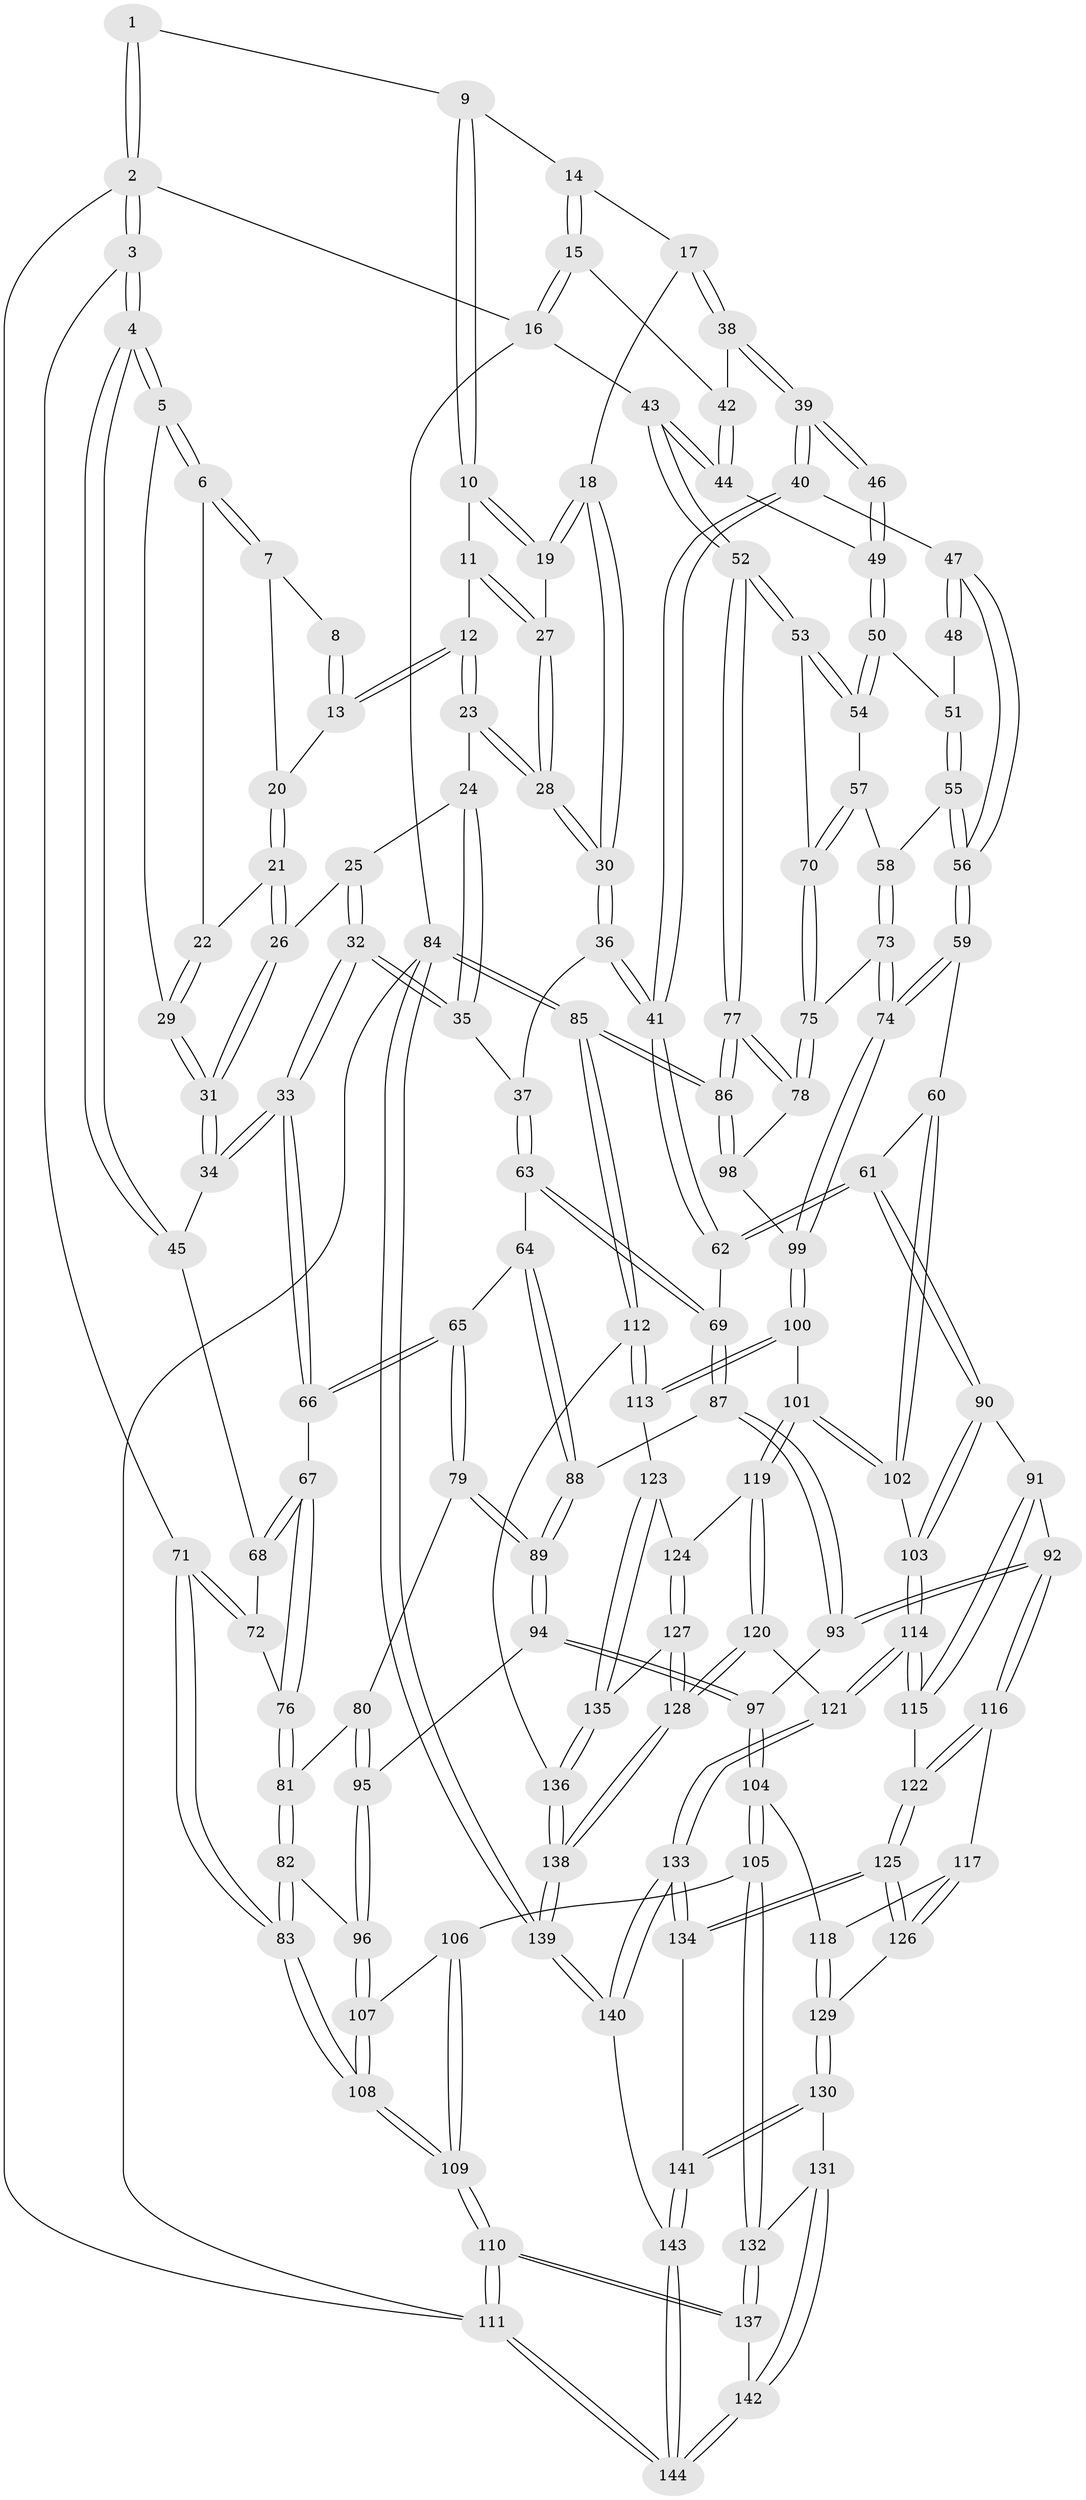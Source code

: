 // Generated by graph-tools (version 1.1) at 2025/17/03/09/25 04:17:09]
// undirected, 144 vertices, 357 edges
graph export_dot {
graph [start="1"]
  node [color=gray90,style=filled];
  1 [pos="+0.15063905147306825+0"];
  2 [pos="+0+0"];
  3 [pos="+0+0.22241332917202902"];
  4 [pos="+0+0.21943053712622348"];
  5 [pos="+0+0.1542392505937261"];
  6 [pos="+0.05512453817105012+0.08671352423612605"];
  7 [pos="+0.09383814672382794+0.03767454007286868"];
  8 [pos="+0.12914521155157582+0"];
  9 [pos="+0.33084893413773236+0"];
  10 [pos="+0.3310021708014494+0"];
  11 [pos="+0.314085547545812+0.05912398207209887"];
  12 [pos="+0.2569909279372544+0.10121677518803607"];
  13 [pos="+0.22570716153707548+0.0947889959010974"];
  14 [pos="+0.5878702339844455+0"];
  15 [pos="+1+0"];
  16 [pos="+1+0"];
  17 [pos="+0.5703724129403379+0.11231814790323526"];
  18 [pos="+0.5370912855356863+0.1207214853956145"];
  19 [pos="+0.4989491864138536+0.10962776059743744"];
  20 [pos="+0.18804276750245646+0.09678176508799965"];
  21 [pos="+0.1531908620481645+0.16056097440924555"];
  22 [pos="+0.13854873375365642+0.1583812253877222"];
  23 [pos="+0.24780495658040652+0.17419103574529934"];
  24 [pos="+0.240038954048023+0.18086148842943095"];
  25 [pos="+0.22993695383116605+0.18282023681133872"];
  26 [pos="+0.17876771902122673+0.19012938573725177"];
  27 [pos="+0.3554461951095509+0.11428415917897351"];
  28 [pos="+0.3745317855168025+0.24299851509722664"];
  29 [pos="+0.0976724883632235+0.20526417214717016"];
  30 [pos="+0.3821701562025531+0.2556487472882877"];
  31 [pos="+0.14403802803196394+0.2729836131878078"];
  32 [pos="+0.16386197485194706+0.32428607536780063"];
  33 [pos="+0.16137024378179132+0.3244007402566103"];
  34 [pos="+0.14616006504970544+0.3175396036694267"];
  35 [pos="+0.23763365575646048+0.32273236463016614"];
  36 [pos="+0.3808777134295613+0.29909063110677747"];
  37 [pos="+0.24468621857077463+0.32481400363731977"];
  38 [pos="+0.6367363944987647+0.18424061381159443"];
  39 [pos="+0.6378426687479191+0.18794573051651858"];
  40 [pos="+0.6401698081935717+0.25905586348564363"];
  41 [pos="+0.45461764389834225+0.3879555617999013"];
  42 [pos="+0.6893463270195618+0.14332551488722955"];
  43 [pos="+1+0"];
  44 [pos="+1+0.10450619445081809"];
  45 [pos="+0.10614916769399074+0.32624890190349104"];
  46 [pos="+0.809727666371428+0.19236868238076066"];
  47 [pos="+0.6619509119228348+0.2810973129744128"];
  48 [pos="+0.7636013139348716+0.27071630820903847"];
  49 [pos="+0.9466484104459538+0.17968846669851674"];
  50 [pos="+0.8986560362337214+0.2594207163331759"];
  51 [pos="+0.8836818353491149+0.27338029616100606"];
  52 [pos="+1+0.39703213533785525"];
  53 [pos="+1+0.4215686615536245"];
  54 [pos="+0.9521656571234733+0.37653021688891886"];
  55 [pos="+0.8504201297086954+0.34164683098330206"];
  56 [pos="+0.7076272824784584+0.3699794549968921"];
  57 [pos="+0.8882369004462556+0.39577602011966195"];
  58 [pos="+0.8637626709853156+0.39299862450034057"];
  59 [pos="+0.7096748392627733+0.49970648456496947"];
  60 [pos="+0.6976560482459447+0.5062668082119404"];
  61 [pos="+0.5468459643487109+0.5344573893268868"];
  62 [pos="+0.4546361448893846+0.39011184180965763"];
  63 [pos="+0.26168236254770855+0.43903078430714293"];
  64 [pos="+0.21069313990609592+0.480235049123269"];
  65 [pos="+0.1809550775670103+0.4760752829559966"];
  66 [pos="+0.16868859708423742+0.45601958800544995"];
  67 [pos="+0.10284682337529939+0.447671916525441"];
  68 [pos="+0.08233150583673308+0.38867273052671003"];
  69 [pos="+0.3533280297954962+0.4655547458065523"];
  70 [pos="+0.9666467418301149+0.45056505297998123"];
  71 [pos="+0+0.41872200554495537"];
  72 [pos="+0.04081226871195039+0.4226718600885457"];
  73 [pos="+0.8278502242879887+0.508543750127273"];
  74 [pos="+0.8084232278183083+0.5274015580448267"];
  75 [pos="+0.9435237764631841+0.47466748704175016"];
  76 [pos="+0.06928398481315108+0.47886123874894326"];
  77 [pos="+1+0.6258655721644145"];
  78 [pos="+0.9915427307726639+0.5758363201504979"];
  79 [pos="+0.1478452966845885+0.5186091097483846"];
  80 [pos="+0.13520504223309252+0.5265172879273206"];
  81 [pos="+0.05934679438663902+0.5166320352733541"];
  82 [pos="+0.0215101050745063+0.5397255392435312"];
  83 [pos="+0+0.5061122267577048"];
  84 [pos="+1+1"];
  85 [pos="+1+0.9843692720804921"];
  86 [pos="+1+0.9254517172426159"];
  87 [pos="+0.3315307236101659+0.5270251748828461"];
  88 [pos="+0.2540191152535611+0.5445414257084555"];
  89 [pos="+0.2287167360611771+0.6065270969905828"];
  90 [pos="+0.5325128293292398+0.569924339662026"];
  91 [pos="+0.4750953506971696+0.620702986827388"];
  92 [pos="+0.4284122546294329+0.6475698282458475"];
  93 [pos="+0.3803653595080897+0.6272528622841989"];
  94 [pos="+0.22769002555517295+0.6149553032107085"];
  95 [pos="+0.13365327639553856+0.60740254300613"];
  96 [pos="+0.08628843360552264+0.6425163266873755"];
  97 [pos="+0.25014582600120006+0.6600310417806391"];
  98 [pos="+0.8665826044172427+0.6037920279942934"];
  99 [pos="+0.8481042867850334+0.6024679823010106"];
  100 [pos="+0.8288055380798142+0.6813301334150118"];
  101 [pos="+0.7333497200085708+0.7024009488050832"];
  102 [pos="+0.6960433873250975+0.6767463409347588"];
  103 [pos="+0.6180402473739619+0.6951426755214613"];
  104 [pos="+0.2324850216773551+0.7138791584803201"];
  105 [pos="+0.12096104573133118+0.7527600872719101"];
  106 [pos="+0.09161246751735283+0.702564559980382"];
  107 [pos="+0.08356877437258226+0.6568046002044113"];
  108 [pos="+0+0.6248107044281236"];
  109 [pos="+0+0.7322925351506752"];
  110 [pos="+0+1"];
  111 [pos="+0+1"];
  112 [pos="+1+0.8433441238044103"];
  113 [pos="+0.8573695759635268+0.7443543042930129"];
  114 [pos="+0.6001846601438984+0.7889425998000553"];
  115 [pos="+0.558930640199556+0.7668877724676955"];
  116 [pos="+0.41960977220748924+0.7119265218329903"];
  117 [pos="+0.38277297732105475+0.7285876142983815"];
  118 [pos="+0.26440358994655955+0.7483541049348813"];
  119 [pos="+0.7202543273407743+0.7457938692050873"];
  120 [pos="+0.6458467649813472+0.8105676741221849"];
  121 [pos="+0.6059156300141723+0.8044796374252503"];
  122 [pos="+0.43600439579509004+0.7550510664743669"];
  123 [pos="+0.803463142349134+0.7950384490460511"];
  124 [pos="+0.7609408746969766+0.7898695308883278"];
  125 [pos="+0.4309395822788041+0.8542729121068487"];
  126 [pos="+0.30597909199308404+0.8448270769511149"];
  127 [pos="+0.7260016867565957+0.8239936759673011"];
  128 [pos="+0.6873945037422535+0.8420626882739628"];
  129 [pos="+0.2948555822798506+0.84613881856177"];
  130 [pos="+0.27979591435516843+0.8659982398677805"];
  131 [pos="+0.17931957547526536+0.8737205547044771"];
  132 [pos="+0.11541318701972184+0.7693907986510086"];
  133 [pos="+0.5092436750744055+0.9425751680982789"];
  134 [pos="+0.4448743786725197+0.8722360147933259"];
  135 [pos="+0.7955719787335085+0.8432275527375056"];
  136 [pos="+0.7968669122678776+0.8585572504502723"];
  137 [pos="+0+0.8660626207145321"];
  138 [pos="+0.754034668509322+0.9694744557273723"];
  139 [pos="+0.7823462005736448+1"];
  140 [pos="+0.5306454673414708+1"];
  141 [pos="+0.2951623501481838+0.9511164446590646"];
  142 [pos="+0.1600800631271544+0.9147526172213105"];
  143 [pos="+0.3104638598456216+1"];
  144 [pos="+0.12603792764656468+1"];
  1 -- 2;
  1 -- 2;
  1 -- 9;
  2 -- 3;
  2 -- 3;
  2 -- 16;
  2 -- 111;
  3 -- 4;
  3 -- 4;
  3 -- 71;
  4 -- 5;
  4 -- 5;
  4 -- 45;
  4 -- 45;
  5 -- 6;
  5 -- 6;
  5 -- 29;
  6 -- 7;
  6 -- 7;
  6 -- 22;
  7 -- 8;
  7 -- 20;
  8 -- 13;
  8 -- 13;
  9 -- 10;
  9 -- 10;
  9 -- 14;
  10 -- 11;
  10 -- 19;
  10 -- 19;
  11 -- 12;
  11 -- 27;
  11 -- 27;
  12 -- 13;
  12 -- 13;
  12 -- 23;
  12 -- 23;
  13 -- 20;
  14 -- 15;
  14 -- 15;
  14 -- 17;
  15 -- 16;
  15 -- 16;
  15 -- 42;
  16 -- 43;
  16 -- 84;
  17 -- 18;
  17 -- 38;
  17 -- 38;
  18 -- 19;
  18 -- 19;
  18 -- 30;
  18 -- 30;
  19 -- 27;
  20 -- 21;
  20 -- 21;
  21 -- 22;
  21 -- 26;
  21 -- 26;
  22 -- 29;
  22 -- 29;
  23 -- 24;
  23 -- 28;
  23 -- 28;
  24 -- 25;
  24 -- 35;
  24 -- 35;
  25 -- 26;
  25 -- 32;
  25 -- 32;
  26 -- 31;
  26 -- 31;
  27 -- 28;
  27 -- 28;
  28 -- 30;
  28 -- 30;
  29 -- 31;
  29 -- 31;
  30 -- 36;
  30 -- 36;
  31 -- 34;
  31 -- 34;
  32 -- 33;
  32 -- 33;
  32 -- 35;
  32 -- 35;
  33 -- 34;
  33 -- 34;
  33 -- 66;
  33 -- 66;
  34 -- 45;
  35 -- 37;
  36 -- 37;
  36 -- 41;
  36 -- 41;
  37 -- 63;
  37 -- 63;
  38 -- 39;
  38 -- 39;
  38 -- 42;
  39 -- 40;
  39 -- 40;
  39 -- 46;
  39 -- 46;
  40 -- 41;
  40 -- 41;
  40 -- 47;
  41 -- 62;
  41 -- 62;
  42 -- 44;
  42 -- 44;
  43 -- 44;
  43 -- 44;
  43 -- 52;
  43 -- 52;
  44 -- 49;
  45 -- 68;
  46 -- 49;
  46 -- 49;
  47 -- 48;
  47 -- 48;
  47 -- 56;
  47 -- 56;
  48 -- 51;
  49 -- 50;
  49 -- 50;
  50 -- 51;
  50 -- 54;
  50 -- 54;
  51 -- 55;
  51 -- 55;
  52 -- 53;
  52 -- 53;
  52 -- 77;
  52 -- 77;
  53 -- 54;
  53 -- 54;
  53 -- 70;
  54 -- 57;
  55 -- 56;
  55 -- 56;
  55 -- 58;
  56 -- 59;
  56 -- 59;
  57 -- 58;
  57 -- 70;
  57 -- 70;
  58 -- 73;
  58 -- 73;
  59 -- 60;
  59 -- 74;
  59 -- 74;
  60 -- 61;
  60 -- 102;
  60 -- 102;
  61 -- 62;
  61 -- 62;
  61 -- 90;
  61 -- 90;
  62 -- 69;
  63 -- 64;
  63 -- 69;
  63 -- 69;
  64 -- 65;
  64 -- 88;
  64 -- 88;
  65 -- 66;
  65 -- 66;
  65 -- 79;
  65 -- 79;
  66 -- 67;
  67 -- 68;
  67 -- 68;
  67 -- 76;
  67 -- 76;
  68 -- 72;
  69 -- 87;
  69 -- 87;
  70 -- 75;
  70 -- 75;
  71 -- 72;
  71 -- 72;
  71 -- 83;
  71 -- 83;
  72 -- 76;
  73 -- 74;
  73 -- 74;
  73 -- 75;
  74 -- 99;
  74 -- 99;
  75 -- 78;
  75 -- 78;
  76 -- 81;
  76 -- 81;
  77 -- 78;
  77 -- 78;
  77 -- 86;
  77 -- 86;
  78 -- 98;
  79 -- 80;
  79 -- 89;
  79 -- 89;
  80 -- 81;
  80 -- 95;
  80 -- 95;
  81 -- 82;
  81 -- 82;
  82 -- 83;
  82 -- 83;
  82 -- 96;
  83 -- 108;
  83 -- 108;
  84 -- 85;
  84 -- 85;
  84 -- 139;
  84 -- 139;
  84 -- 111;
  85 -- 86;
  85 -- 86;
  85 -- 112;
  85 -- 112;
  86 -- 98;
  86 -- 98;
  87 -- 88;
  87 -- 93;
  87 -- 93;
  88 -- 89;
  88 -- 89;
  89 -- 94;
  89 -- 94;
  90 -- 91;
  90 -- 103;
  90 -- 103;
  91 -- 92;
  91 -- 115;
  91 -- 115;
  92 -- 93;
  92 -- 93;
  92 -- 116;
  92 -- 116;
  93 -- 97;
  94 -- 95;
  94 -- 97;
  94 -- 97;
  95 -- 96;
  95 -- 96;
  96 -- 107;
  96 -- 107;
  97 -- 104;
  97 -- 104;
  98 -- 99;
  99 -- 100;
  99 -- 100;
  100 -- 101;
  100 -- 113;
  100 -- 113;
  101 -- 102;
  101 -- 102;
  101 -- 119;
  101 -- 119;
  102 -- 103;
  103 -- 114;
  103 -- 114;
  104 -- 105;
  104 -- 105;
  104 -- 118;
  105 -- 106;
  105 -- 132;
  105 -- 132;
  106 -- 107;
  106 -- 109;
  106 -- 109;
  107 -- 108;
  107 -- 108;
  108 -- 109;
  108 -- 109;
  109 -- 110;
  109 -- 110;
  110 -- 111;
  110 -- 111;
  110 -- 137;
  110 -- 137;
  111 -- 144;
  111 -- 144;
  112 -- 113;
  112 -- 113;
  112 -- 136;
  113 -- 123;
  114 -- 115;
  114 -- 115;
  114 -- 121;
  114 -- 121;
  115 -- 122;
  116 -- 117;
  116 -- 122;
  116 -- 122;
  117 -- 118;
  117 -- 126;
  117 -- 126;
  118 -- 129;
  118 -- 129;
  119 -- 120;
  119 -- 120;
  119 -- 124;
  120 -- 121;
  120 -- 128;
  120 -- 128;
  121 -- 133;
  121 -- 133;
  122 -- 125;
  122 -- 125;
  123 -- 124;
  123 -- 135;
  123 -- 135;
  124 -- 127;
  124 -- 127;
  125 -- 126;
  125 -- 126;
  125 -- 134;
  125 -- 134;
  126 -- 129;
  127 -- 128;
  127 -- 128;
  127 -- 135;
  128 -- 138;
  128 -- 138;
  129 -- 130;
  129 -- 130;
  130 -- 131;
  130 -- 141;
  130 -- 141;
  131 -- 132;
  131 -- 142;
  131 -- 142;
  132 -- 137;
  132 -- 137;
  133 -- 134;
  133 -- 134;
  133 -- 140;
  133 -- 140;
  134 -- 141;
  135 -- 136;
  135 -- 136;
  136 -- 138;
  136 -- 138;
  137 -- 142;
  138 -- 139;
  138 -- 139;
  139 -- 140;
  139 -- 140;
  140 -- 143;
  141 -- 143;
  141 -- 143;
  142 -- 144;
  142 -- 144;
  143 -- 144;
  143 -- 144;
}
